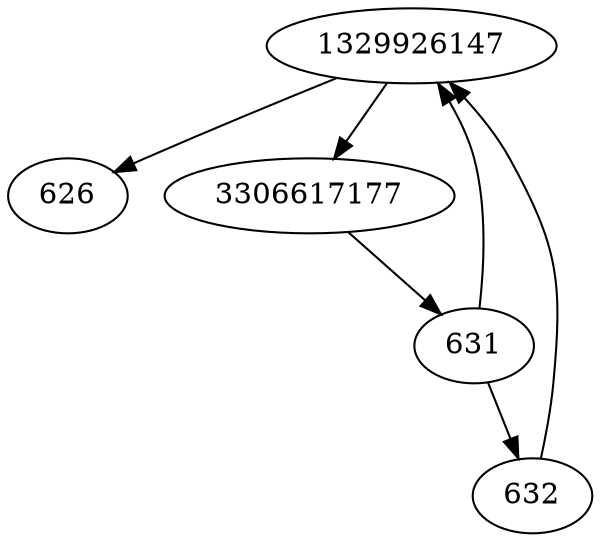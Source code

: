 strict digraph  {
1329926147;
626;
631;
632;
3306617177;
1329926147 -> 626;
1329926147 -> 3306617177;
631 -> 632;
631 -> 1329926147;
632 -> 1329926147;
3306617177 -> 631;
}
